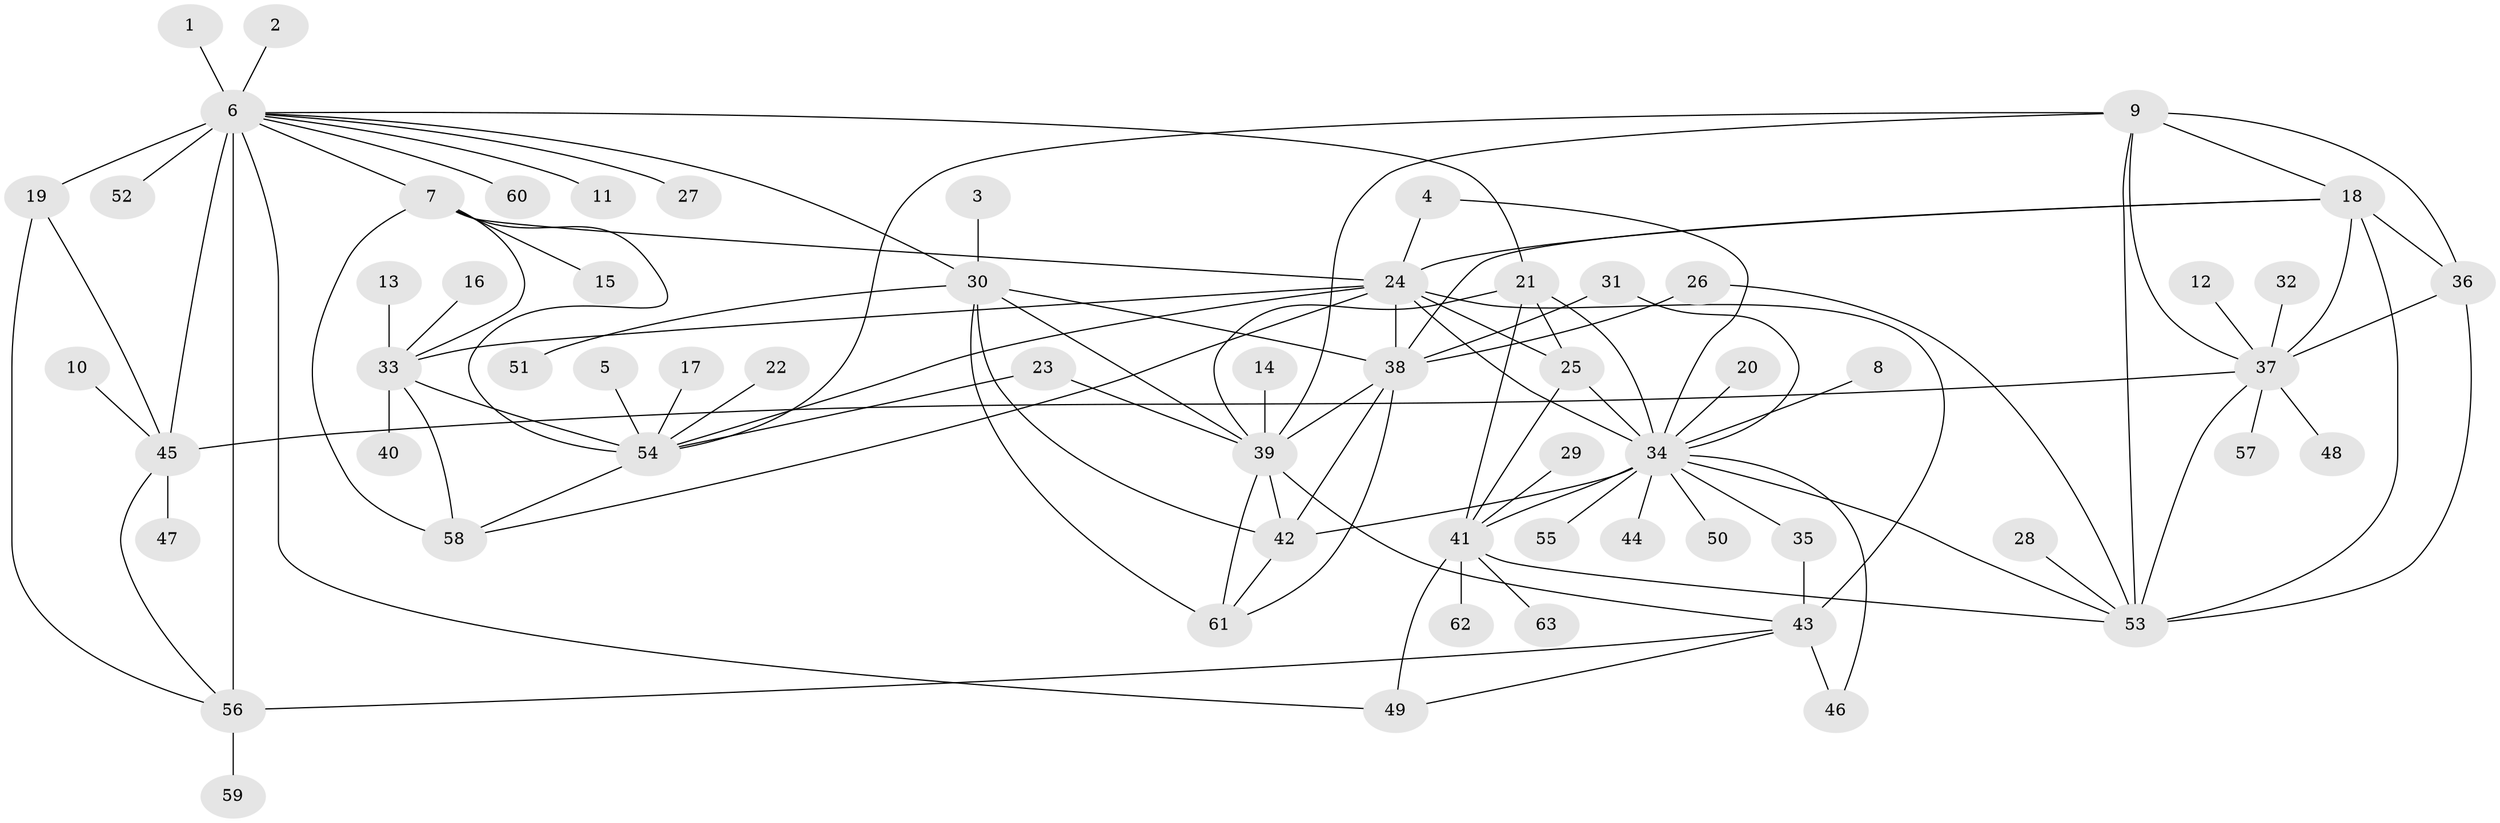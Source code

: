 // original degree distribution, {7: 0.0873015873015873, 13: 0.007936507936507936, 9: 0.007936507936507936, 12: 0.023809523809523808, 10: 0.023809523809523808, 11: 0.015873015873015872, 6: 0.03968253968253968, 5: 0.015873015873015872, 18: 0.007936507936507936, 16: 0.007936507936507936, 8: 0.007936507936507936, 1: 0.5238095238095238, 2: 0.19047619047619047, 3: 0.03968253968253968}
// Generated by graph-tools (version 1.1) at 2025/26/03/09/25 03:26:33]
// undirected, 63 vertices, 107 edges
graph export_dot {
graph [start="1"]
  node [color=gray90,style=filled];
  1;
  2;
  3;
  4;
  5;
  6;
  7;
  8;
  9;
  10;
  11;
  12;
  13;
  14;
  15;
  16;
  17;
  18;
  19;
  20;
  21;
  22;
  23;
  24;
  25;
  26;
  27;
  28;
  29;
  30;
  31;
  32;
  33;
  34;
  35;
  36;
  37;
  38;
  39;
  40;
  41;
  42;
  43;
  44;
  45;
  46;
  47;
  48;
  49;
  50;
  51;
  52;
  53;
  54;
  55;
  56;
  57;
  58;
  59;
  60;
  61;
  62;
  63;
  1 -- 6 [weight=1.0];
  2 -- 6 [weight=1.0];
  3 -- 30 [weight=1.0];
  4 -- 24 [weight=1.0];
  4 -- 34 [weight=1.0];
  5 -- 54 [weight=1.0];
  6 -- 7 [weight=1.0];
  6 -- 11 [weight=1.0];
  6 -- 19 [weight=3.0];
  6 -- 21 [weight=2.0];
  6 -- 27 [weight=1.0];
  6 -- 30 [weight=1.0];
  6 -- 45 [weight=3.0];
  6 -- 49 [weight=1.0];
  6 -- 52 [weight=1.0];
  6 -- 56 [weight=3.0];
  6 -- 60 [weight=1.0];
  7 -- 15 [weight=1.0];
  7 -- 24 [weight=1.0];
  7 -- 33 [weight=2.0];
  7 -- 54 [weight=1.0];
  7 -- 58 [weight=1.0];
  8 -- 34 [weight=1.0];
  9 -- 18 [weight=2.0];
  9 -- 36 [weight=1.0];
  9 -- 37 [weight=1.0];
  9 -- 39 [weight=1.0];
  9 -- 53 [weight=1.0];
  9 -- 54 [weight=1.0];
  10 -- 45 [weight=1.0];
  12 -- 37 [weight=1.0];
  13 -- 33 [weight=1.0];
  14 -- 39 [weight=1.0];
  16 -- 33 [weight=1.0];
  17 -- 54 [weight=1.0];
  18 -- 24 [weight=1.0];
  18 -- 36 [weight=2.0];
  18 -- 37 [weight=2.0];
  18 -- 38 [weight=1.0];
  18 -- 53 [weight=2.0];
  19 -- 45 [weight=1.0];
  19 -- 56 [weight=1.0];
  20 -- 34 [weight=1.0];
  21 -- 25 [weight=4.0];
  21 -- 34 [weight=2.0];
  21 -- 39 [weight=1.0];
  21 -- 41 [weight=2.0];
  22 -- 54 [weight=1.0];
  23 -- 39 [weight=1.0];
  23 -- 54 [weight=1.0];
  24 -- 25 [weight=1.0];
  24 -- 33 [weight=2.0];
  24 -- 34 [weight=1.0];
  24 -- 38 [weight=1.0];
  24 -- 43 [weight=2.0];
  24 -- 54 [weight=1.0];
  24 -- 58 [weight=1.0];
  25 -- 34 [weight=2.0];
  25 -- 41 [weight=2.0];
  26 -- 38 [weight=1.0];
  26 -- 53 [weight=1.0];
  28 -- 53 [weight=1.0];
  29 -- 41 [weight=1.0];
  30 -- 38 [weight=1.0];
  30 -- 39 [weight=2.0];
  30 -- 42 [weight=1.0];
  30 -- 51 [weight=1.0];
  30 -- 61 [weight=1.0];
  31 -- 34 [weight=1.0];
  31 -- 38 [weight=1.0];
  32 -- 37 [weight=1.0];
  33 -- 40 [weight=1.0];
  33 -- 54 [weight=2.0];
  33 -- 58 [weight=2.0];
  34 -- 35 [weight=1.0];
  34 -- 41 [weight=1.0];
  34 -- 42 [weight=2.0];
  34 -- 44 [weight=1.0];
  34 -- 46 [weight=1.0];
  34 -- 50 [weight=1.0];
  34 -- 53 [weight=1.0];
  34 -- 55 [weight=1.0];
  35 -- 43 [weight=1.0];
  36 -- 37 [weight=1.0];
  36 -- 53 [weight=1.0];
  37 -- 45 [weight=1.0];
  37 -- 48 [weight=1.0];
  37 -- 53 [weight=1.0];
  37 -- 57 [weight=1.0];
  38 -- 39 [weight=2.0];
  38 -- 42 [weight=1.0];
  38 -- 61 [weight=1.0];
  39 -- 42 [weight=2.0];
  39 -- 43 [weight=1.0];
  39 -- 61 [weight=2.0];
  41 -- 49 [weight=1.0];
  41 -- 53 [weight=1.0];
  41 -- 62 [weight=1.0];
  41 -- 63 [weight=1.0];
  42 -- 61 [weight=1.0];
  43 -- 46 [weight=1.0];
  43 -- 49 [weight=1.0];
  43 -- 56 [weight=1.0];
  45 -- 47 [weight=1.0];
  45 -- 56 [weight=1.0];
  54 -- 58 [weight=1.0];
  56 -- 59 [weight=1.0];
}
